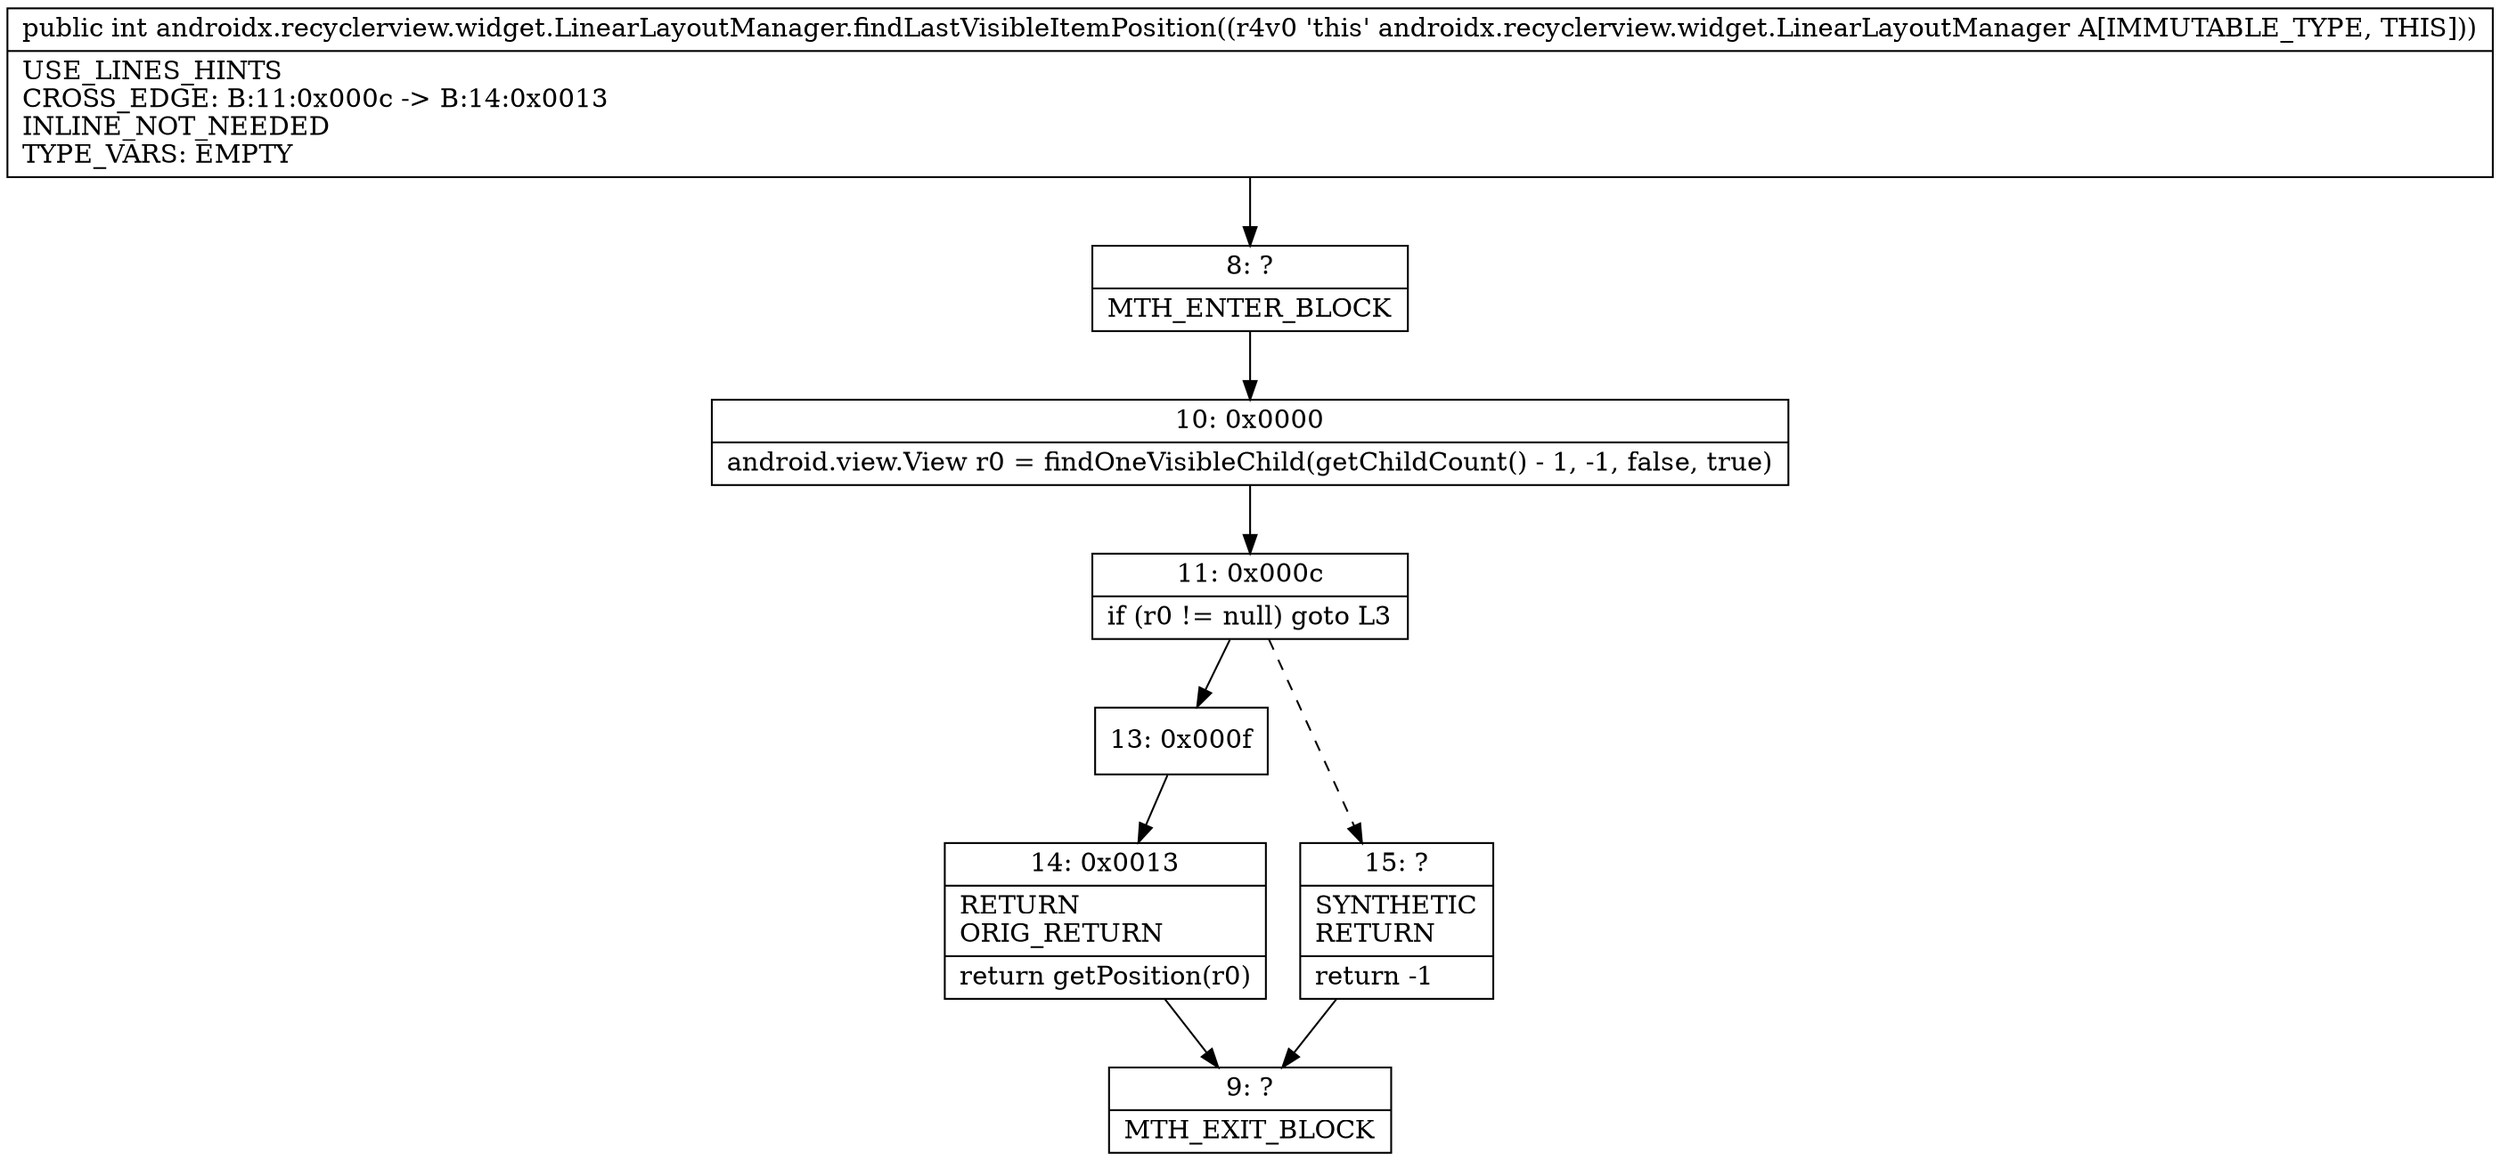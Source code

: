digraph "CFG forandroidx.recyclerview.widget.LinearLayoutManager.findLastVisibleItemPosition()I" {
Node_8 [shape=record,label="{8\:\ ?|MTH_ENTER_BLOCK\l}"];
Node_10 [shape=record,label="{10\:\ 0x0000|android.view.View r0 = findOneVisibleChild(getChildCount() \- 1, \-1, false, true)\l}"];
Node_11 [shape=record,label="{11\:\ 0x000c|if (r0 != null) goto L3\l}"];
Node_13 [shape=record,label="{13\:\ 0x000f}"];
Node_14 [shape=record,label="{14\:\ 0x0013|RETURN\lORIG_RETURN\l|return getPosition(r0)\l}"];
Node_9 [shape=record,label="{9\:\ ?|MTH_EXIT_BLOCK\l}"];
Node_15 [shape=record,label="{15\:\ ?|SYNTHETIC\lRETURN\l|return \-1\l}"];
MethodNode[shape=record,label="{public int androidx.recyclerview.widget.LinearLayoutManager.findLastVisibleItemPosition((r4v0 'this' androidx.recyclerview.widget.LinearLayoutManager A[IMMUTABLE_TYPE, THIS]))  | USE_LINES_HINTS\lCROSS_EDGE: B:11:0x000c \-\> B:14:0x0013\lINLINE_NOT_NEEDED\lTYPE_VARS: EMPTY\l}"];
MethodNode -> Node_8;Node_8 -> Node_10;
Node_10 -> Node_11;
Node_11 -> Node_13;
Node_11 -> Node_15[style=dashed];
Node_13 -> Node_14;
Node_14 -> Node_9;
Node_15 -> Node_9;
}

